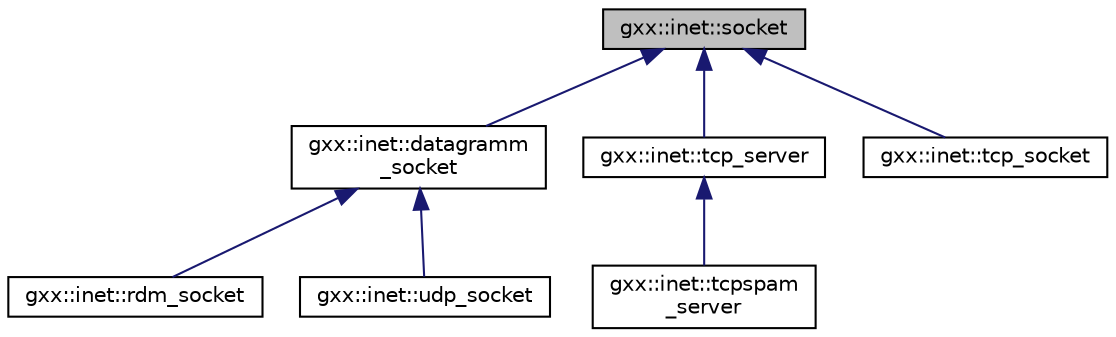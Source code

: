 digraph "gxx::inet::socket"
{
  edge [fontname="Helvetica",fontsize="10",labelfontname="Helvetica",labelfontsize="10"];
  node [fontname="Helvetica",fontsize="10",shape=record];
  Node1 [label="gxx::inet::socket",height=0.2,width=0.4,color="black", fillcolor="grey75", style="filled", fontcolor="black"];
  Node1 -> Node2 [dir="back",color="midnightblue",fontsize="10",style="solid",fontname="Helvetica"];
  Node2 [label="gxx::inet::datagramm\l_socket",height=0.2,width=0.4,color="black", fillcolor="white", style="filled",URL="$structgxx_1_1inet_1_1datagramm__socket.html"];
  Node2 -> Node3 [dir="back",color="midnightblue",fontsize="10",style="solid",fontname="Helvetica"];
  Node3 [label="gxx::inet::rdm_socket",height=0.2,width=0.4,color="black", fillcolor="white", style="filled",URL="$structgxx_1_1inet_1_1rdm__socket.html"];
  Node2 -> Node4 [dir="back",color="midnightblue",fontsize="10",style="solid",fontname="Helvetica"];
  Node4 [label="gxx::inet::udp_socket",height=0.2,width=0.4,color="black", fillcolor="white", style="filled",URL="$structgxx_1_1inet_1_1udp__socket.html"];
  Node1 -> Node5 [dir="back",color="midnightblue",fontsize="10",style="solid",fontname="Helvetica"];
  Node5 [label="gxx::inet::tcp_server",height=0.2,width=0.4,color="black", fillcolor="white", style="filled",URL="$structgxx_1_1inet_1_1tcp__server.html"];
  Node5 -> Node6 [dir="back",color="midnightblue",fontsize="10",style="solid",fontname="Helvetica"];
  Node6 [label="gxx::inet::tcpspam\l_server",height=0.2,width=0.4,color="black", fillcolor="white", style="filled",URL="$classgxx_1_1inet_1_1tcpspam__server.html"];
  Node1 -> Node7 [dir="back",color="midnightblue",fontsize="10",style="solid",fontname="Helvetica"];
  Node7 [label="gxx::inet::tcp_socket",height=0.2,width=0.4,color="black", fillcolor="white", style="filled",URL="$structgxx_1_1inet_1_1tcp__socket.html"];
}
